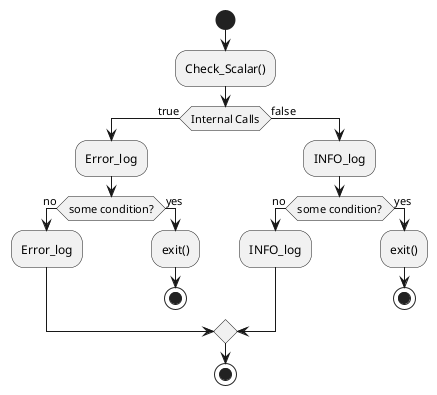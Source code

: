 @startuml
'https://plantuml.com/activity-diagram-beta

start
:Check_Scalar();
if (Internal Calls) then (true)
  :Error_log;
  if (some condition?) then (no)
    :Error_log;
  else (yes)
    :exit();
    stop
  endif
else (false)
:INFO_log;
    if (some condition?) then (no)
        :INFO_log;
    else (yes)
        :exit();
        stop
    endif
endif
stop

@enduml
